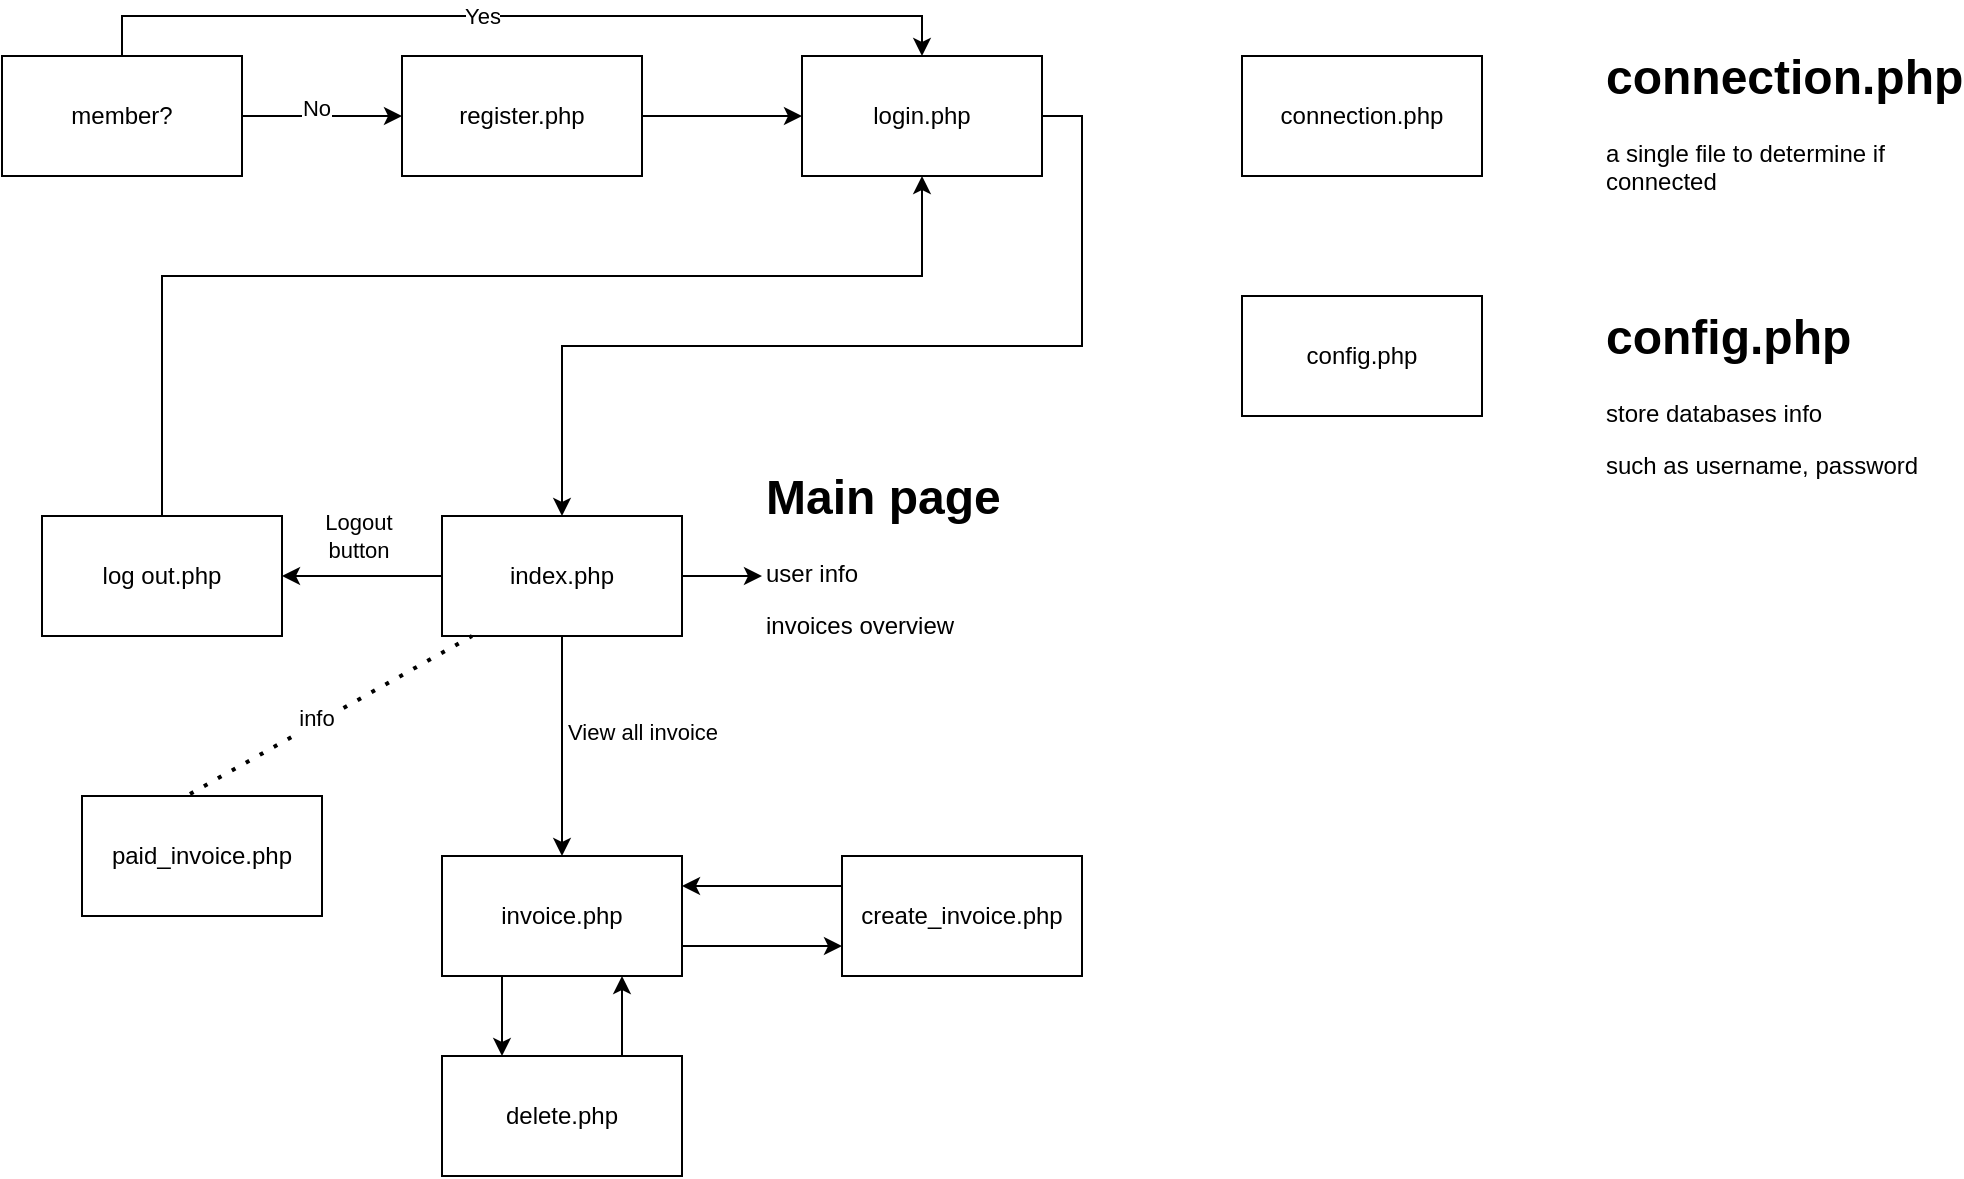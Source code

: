 <mxfile version="24.2.1" type="github">
  <diagram name="Page-1" id="c7488fd3-1785-93aa-aadb-54a6760d102a">
    <mxGraphModel dx="1461" dy="634" grid="1" gridSize="10" guides="1" tooltips="1" connect="1" arrows="1" fold="1" page="1" pageScale="1" pageWidth="1100" pageHeight="850" background="none" math="0" shadow="0">
      <root>
        <mxCell id="0" />
        <mxCell id="1" parent="0" />
        <mxCell id="_XiP4eHcgh9gASNTf4IM-6" style="edgeStyle=orthogonalEdgeStyle;rounded=0;orthogonalLoop=1;jettySize=auto;html=1;exitX=1;exitY=0.5;exitDx=0;exitDy=0;entryX=0;entryY=0.5;entryDx=0;entryDy=0;" parent="1" source="_XiP4eHcgh9gASNTf4IM-2" target="_XiP4eHcgh9gASNTf4IM-5" edge="1">
          <mxGeometry relative="1" as="geometry" />
        </mxCell>
        <mxCell id="_XiP4eHcgh9gASNTf4IM-2" value="register.php" style="rounded=0;whiteSpace=wrap;html=1;" parent="1" vertex="1">
          <mxGeometry x="280" y="40" width="120" height="60" as="geometry" />
        </mxCell>
        <mxCell id="_XiP4eHcgh9gASNTf4IM-4" style="edgeStyle=orthogonalEdgeStyle;rounded=0;orthogonalLoop=1;jettySize=auto;html=1;exitX=1;exitY=0.5;exitDx=0;exitDy=0;entryX=0;entryY=0.5;entryDx=0;entryDy=0;" parent="1" source="_XiP4eHcgh9gASNTf4IM-3" target="_XiP4eHcgh9gASNTf4IM-2" edge="1">
          <mxGeometry relative="1" as="geometry" />
        </mxCell>
        <mxCell id="_XiP4eHcgh9gASNTf4IM-8" value="No" style="edgeLabel;html=1;align=center;verticalAlign=middle;resizable=0;points=[];" parent="_XiP4eHcgh9gASNTf4IM-4" vertex="1" connectable="0">
          <mxGeometry x="-0.075" y="4" relative="1" as="geometry">
            <mxPoint as="offset" />
          </mxGeometry>
        </mxCell>
        <mxCell id="_XiP4eHcgh9gASNTf4IM-33" style="edgeStyle=orthogonalEdgeStyle;rounded=0;orthogonalLoop=1;jettySize=auto;html=1;exitX=0.5;exitY=0;exitDx=0;exitDy=0;entryX=0.5;entryY=0;entryDx=0;entryDy=0;" parent="1" source="_XiP4eHcgh9gASNTf4IM-3" target="_XiP4eHcgh9gASNTf4IM-5" edge="1">
          <mxGeometry relative="1" as="geometry" />
        </mxCell>
        <mxCell id="_XiP4eHcgh9gASNTf4IM-34" value="Yes" style="edgeLabel;html=1;align=center;verticalAlign=middle;resizable=0;points=[];" parent="_XiP4eHcgh9gASNTf4IM-33" vertex="1" connectable="0">
          <mxGeometry x="-0.109" y="-2" relative="1" as="geometry">
            <mxPoint x="4" y="-2" as="offset" />
          </mxGeometry>
        </mxCell>
        <mxCell id="_XiP4eHcgh9gASNTf4IM-3" value="member?" style="rounded=0;whiteSpace=wrap;html=1;" parent="1" vertex="1">
          <mxGeometry x="80" y="40" width="120" height="60" as="geometry" />
        </mxCell>
        <mxCell id="_XiP4eHcgh9gASNTf4IM-11" style="edgeStyle=orthogonalEdgeStyle;rounded=0;orthogonalLoop=1;jettySize=auto;html=1;exitX=1;exitY=0.5;exitDx=0;exitDy=0;" parent="1" source="_XiP4eHcgh9gASNTf4IM-5" target="_XiP4eHcgh9gASNTf4IM-10" edge="1">
          <mxGeometry relative="1" as="geometry" />
        </mxCell>
        <mxCell id="_XiP4eHcgh9gASNTf4IM-5" value="login.php" style="rounded=0;whiteSpace=wrap;html=1;" parent="1" vertex="1">
          <mxGeometry x="480" y="40" width="120" height="60" as="geometry" />
        </mxCell>
        <mxCell id="_XiP4eHcgh9gASNTf4IM-16" value="" style="edgeStyle=orthogonalEdgeStyle;rounded=0;orthogonalLoop=1;jettySize=auto;html=1;" parent="1" source="_XiP4eHcgh9gASNTf4IM-10" target="_XiP4eHcgh9gASNTf4IM-15" edge="1">
          <mxGeometry relative="1" as="geometry" />
        </mxCell>
        <mxCell id="C7W-wWHVmupC5YzQ7eQh-5" value="Logout&lt;div&gt;button&lt;/div&gt;" style="edgeLabel;html=1;align=center;verticalAlign=middle;resizable=0;points=[];" vertex="1" connectable="0" parent="_XiP4eHcgh9gASNTf4IM-16">
          <mxGeometry x="0.05" y="-1" relative="1" as="geometry">
            <mxPoint y="-19" as="offset" />
          </mxGeometry>
        </mxCell>
        <mxCell id="_XiP4eHcgh9gASNTf4IM-20" style="edgeStyle=orthogonalEdgeStyle;rounded=0;orthogonalLoop=1;jettySize=auto;html=1;exitX=1;exitY=0.5;exitDx=0;exitDy=0;" parent="1" source="_XiP4eHcgh9gASNTf4IM-10" target="_XiP4eHcgh9gASNTf4IM-14" edge="1">
          <mxGeometry relative="1" as="geometry" />
        </mxCell>
        <mxCell id="_XiP4eHcgh9gASNTf4IM-22" value="" style="edgeStyle=orthogonalEdgeStyle;rounded=0;orthogonalLoop=1;jettySize=auto;html=1;" parent="1" source="_XiP4eHcgh9gASNTf4IM-10" target="_XiP4eHcgh9gASNTf4IM-21" edge="1">
          <mxGeometry relative="1" as="geometry" />
        </mxCell>
        <mxCell id="C7W-wWHVmupC5YzQ7eQh-4" value="View all invoice" style="edgeLabel;html=1;align=center;verticalAlign=middle;resizable=0;points=[];" vertex="1" connectable="0" parent="_XiP4eHcgh9gASNTf4IM-22">
          <mxGeometry x="-0.137" y="1" relative="1" as="geometry">
            <mxPoint x="39" as="offset" />
          </mxGeometry>
        </mxCell>
        <mxCell id="_XiP4eHcgh9gASNTf4IM-10" value="index.php" style="rounded=0;whiteSpace=wrap;html=1;" parent="1" vertex="1">
          <mxGeometry x="300" y="270" width="120" height="60" as="geometry" />
        </mxCell>
        <mxCell id="_XiP4eHcgh9gASNTf4IM-14" value="&lt;h1 style=&quot;margin-top: 0px;&quot;&gt;Main page&lt;/h1&gt;&lt;p&gt;user info&lt;/p&gt;&lt;p&gt;invoices overview&lt;/p&gt;" style="text;html=1;whiteSpace=wrap;overflow=hidden;rounded=0;" parent="1" vertex="1">
          <mxGeometry x="460" y="240" width="180" height="120" as="geometry" />
        </mxCell>
        <mxCell id="_XiP4eHcgh9gASNTf4IM-18" style="edgeStyle=orthogonalEdgeStyle;rounded=0;orthogonalLoop=1;jettySize=auto;html=1;exitX=0.5;exitY=0;exitDx=0;exitDy=0;entryX=0.5;entryY=1;entryDx=0;entryDy=0;" parent="1" source="_XiP4eHcgh9gASNTf4IM-15" target="_XiP4eHcgh9gASNTf4IM-5" edge="1">
          <mxGeometry relative="1" as="geometry">
            <Array as="points">
              <mxPoint x="160" y="150" />
              <mxPoint x="540" y="150" />
            </Array>
          </mxGeometry>
        </mxCell>
        <mxCell id="_XiP4eHcgh9gASNTf4IM-15" value="log out.php" style="whiteSpace=wrap;html=1;rounded=0;" parent="1" vertex="1">
          <mxGeometry x="100" y="270" width="120" height="60" as="geometry" />
        </mxCell>
        <mxCell id="C7W-wWHVmupC5YzQ7eQh-2" style="edgeStyle=orthogonalEdgeStyle;rounded=0;orthogonalLoop=1;jettySize=auto;html=1;exitX=1;exitY=0.75;exitDx=0;exitDy=0;entryX=0;entryY=0.75;entryDx=0;entryDy=0;" edge="1" parent="1" source="_XiP4eHcgh9gASNTf4IM-21" target="C7W-wWHVmupC5YzQ7eQh-1">
          <mxGeometry relative="1" as="geometry" />
        </mxCell>
        <mxCell id="C7W-wWHVmupC5YzQ7eQh-6" style="edgeStyle=orthogonalEdgeStyle;rounded=0;orthogonalLoop=1;jettySize=auto;html=1;exitX=0.25;exitY=1;exitDx=0;exitDy=0;entryX=0.25;entryY=0;entryDx=0;entryDy=0;" edge="1" parent="1" source="_XiP4eHcgh9gASNTf4IM-21" target="_XiP4eHcgh9gASNTf4IM-26">
          <mxGeometry relative="1" as="geometry" />
        </mxCell>
        <mxCell id="_XiP4eHcgh9gASNTf4IM-21" value="invoice.php" style="whiteSpace=wrap;html=1;rounded=0;" parent="1" vertex="1">
          <mxGeometry x="300" y="440" width="120" height="60" as="geometry" />
        </mxCell>
        <mxCell id="_XiP4eHcgh9gASNTf4IM-23" value="connection.php" style="rounded=0;whiteSpace=wrap;html=1;" parent="1" vertex="1">
          <mxGeometry x="700" y="40" width="120" height="60" as="geometry" />
        </mxCell>
        <mxCell id="_XiP4eHcgh9gASNTf4IM-24" value="config.php" style="rounded=0;whiteSpace=wrap;html=1;" parent="1" vertex="1">
          <mxGeometry x="700" y="160" width="120" height="60" as="geometry" />
        </mxCell>
        <mxCell id="_XiP4eHcgh9gASNTf4IM-25" value="paid_invoice.php" style="rounded=0;whiteSpace=wrap;html=1;" parent="1" vertex="1">
          <mxGeometry x="120" y="410" width="120" height="60" as="geometry" />
        </mxCell>
        <mxCell id="_XiP4eHcgh9gASNTf4IM-28" style="edgeStyle=orthogonalEdgeStyle;rounded=0;orthogonalLoop=1;jettySize=auto;html=1;exitX=0.75;exitY=0;exitDx=0;exitDy=0;entryX=0.75;entryY=1;entryDx=0;entryDy=0;" parent="1" source="_XiP4eHcgh9gASNTf4IM-26" target="_XiP4eHcgh9gASNTf4IM-21" edge="1">
          <mxGeometry relative="1" as="geometry" />
        </mxCell>
        <mxCell id="_XiP4eHcgh9gASNTf4IM-26" value="delete.php" style="rounded=0;whiteSpace=wrap;html=1;" parent="1" vertex="1">
          <mxGeometry x="300" y="540" width="120" height="60" as="geometry" />
        </mxCell>
        <mxCell id="_XiP4eHcgh9gASNTf4IM-29" value="" style="endArrow=none;dashed=1;html=1;dashPattern=1 3;strokeWidth=2;rounded=0;exitX=0.45;exitY=-0.017;exitDx=0;exitDy=0;exitPerimeter=0;entryX=0.125;entryY=1;entryDx=0;entryDy=0;entryPerimeter=0;" parent="1" source="_XiP4eHcgh9gASNTf4IM-25" target="_XiP4eHcgh9gASNTf4IM-10" edge="1">
          <mxGeometry width="50" height="50" relative="1" as="geometry">
            <mxPoint x="290" y="470" as="sourcePoint" />
            <mxPoint x="340" y="420" as="targetPoint" />
          </mxGeometry>
        </mxCell>
        <mxCell id="_XiP4eHcgh9gASNTf4IM-30" value="info&lt;div&gt;&lt;br&gt;&lt;/div&gt;" style="edgeLabel;html=1;align=center;verticalAlign=middle;resizable=0;points=[];" parent="_XiP4eHcgh9gASNTf4IM-29" vertex="1" connectable="0">
          <mxGeometry x="-0.149" y="-3" relative="1" as="geometry">
            <mxPoint x="1" as="offset" />
          </mxGeometry>
        </mxCell>
        <mxCell id="_XiP4eHcgh9gASNTf4IM-31" value="&lt;h1 style=&quot;margin-top: 0px;&quot;&gt;config.php&lt;/h1&gt;&lt;p&gt;store databases info&lt;/p&gt;&lt;p&gt;such as username, password&lt;/p&gt;" style="text;html=1;whiteSpace=wrap;overflow=hidden;rounded=0;" parent="1" vertex="1">
          <mxGeometry x="880" y="160" width="180" height="120" as="geometry" />
        </mxCell>
        <mxCell id="_XiP4eHcgh9gASNTf4IM-32" value="&lt;h1 style=&quot;margin-top: 0px;&quot;&gt;connection.php&lt;/h1&gt;&lt;p&gt;a single file to determine if connected&lt;/p&gt;" style="text;html=1;whiteSpace=wrap;overflow=hidden;rounded=0;" parent="1" vertex="1">
          <mxGeometry x="880" y="30" width="180" height="120" as="geometry" />
        </mxCell>
        <mxCell id="C7W-wWHVmupC5YzQ7eQh-3" style="edgeStyle=orthogonalEdgeStyle;rounded=0;orthogonalLoop=1;jettySize=auto;html=1;exitX=0;exitY=0.25;exitDx=0;exitDy=0;entryX=1;entryY=0.25;entryDx=0;entryDy=0;" edge="1" parent="1" source="C7W-wWHVmupC5YzQ7eQh-1" target="_XiP4eHcgh9gASNTf4IM-21">
          <mxGeometry relative="1" as="geometry" />
        </mxCell>
        <mxCell id="C7W-wWHVmupC5YzQ7eQh-1" value="create_invoice.php" style="rounded=0;whiteSpace=wrap;html=1;" vertex="1" parent="1">
          <mxGeometry x="500" y="440" width="120" height="60" as="geometry" />
        </mxCell>
      </root>
    </mxGraphModel>
  </diagram>
</mxfile>
